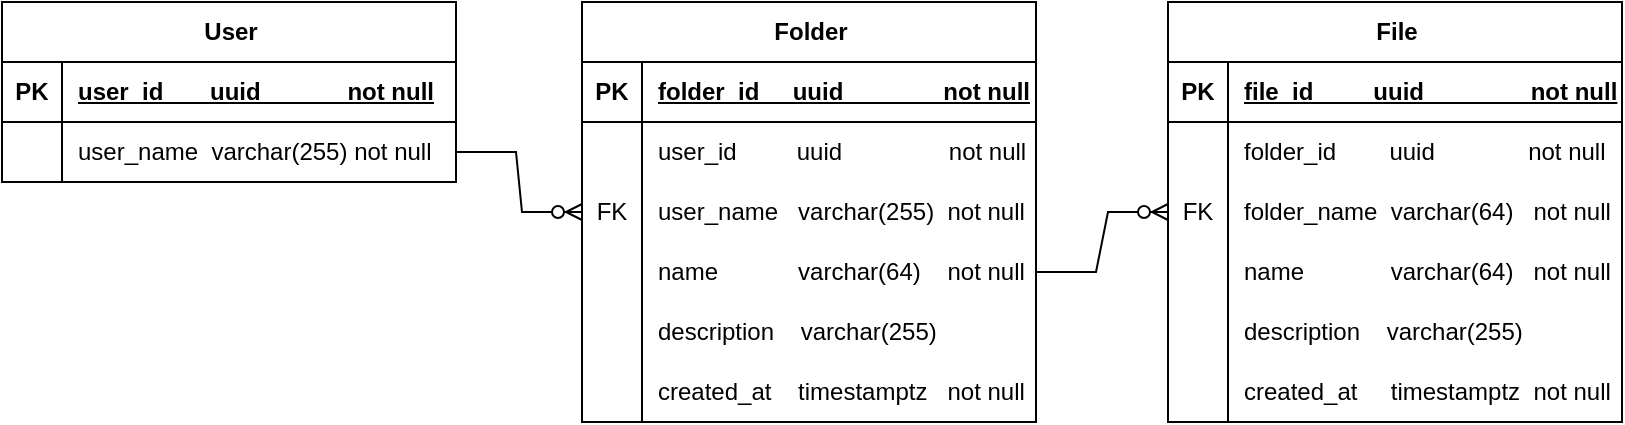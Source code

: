<mxfile>
    <diagram name="第 1 页" id="-aY_tYfyFnsMvgZZsw-B">
        <mxGraphModel dx="1129" dy="520" grid="1" gridSize="10" guides="1" tooltips="1" connect="1" arrows="1" fold="1" page="1" pageScale="1" pageWidth="850" pageHeight="1100" math="0" shadow="0">
            <root>
                <mxCell id="0"/>
                <mxCell id="1" parent="0"/>
                <mxCell id="qYd_ZiP-QyzaHjI4jwwQ-1" value="User" style="shape=table;startSize=30;container=1;collapsible=1;childLayout=tableLayout;fixedRows=1;rowLines=0;fontStyle=1;align=center;resizeLast=1;html=1;" parent="1" vertex="1">
                    <mxGeometry x="20" y="40" width="227" height="90" as="geometry"/>
                </mxCell>
                <mxCell id="qYd_ZiP-QyzaHjI4jwwQ-2" value="" style="shape=tableRow;horizontal=0;startSize=0;swimlaneHead=0;swimlaneBody=0;fillColor=none;collapsible=0;dropTarget=0;points=[[0,0.5],[1,0.5]];portConstraint=eastwest;top=0;left=0;right=0;bottom=1;" parent="qYd_ZiP-QyzaHjI4jwwQ-1" vertex="1">
                    <mxGeometry y="30" width="227" height="30" as="geometry"/>
                </mxCell>
                <mxCell id="qYd_ZiP-QyzaHjI4jwwQ-3" value="PK" style="shape=partialRectangle;connectable=0;fillColor=none;top=0;left=0;bottom=0;right=0;fontStyle=1;overflow=hidden;whiteSpace=wrap;html=1;" parent="qYd_ZiP-QyzaHjI4jwwQ-2" vertex="1">
                    <mxGeometry width="30" height="30" as="geometry">
                        <mxRectangle width="30" height="30" as="alternateBounds"/>
                    </mxGeometry>
                </mxCell>
                <mxCell id="qYd_ZiP-QyzaHjI4jwwQ-4" value="user_id&amp;nbsp; &amp;nbsp; &amp;nbsp; &amp;nbsp;uuid&amp;nbsp; &amp;nbsp; &amp;nbsp; &amp;nbsp; &amp;nbsp; &amp;nbsp; &amp;nbsp;not null" style="shape=partialRectangle;connectable=0;fillColor=none;top=0;left=0;bottom=0;right=0;align=left;spacingLeft=6;fontStyle=5;overflow=hidden;whiteSpace=wrap;html=1;" parent="qYd_ZiP-QyzaHjI4jwwQ-2" vertex="1">
                    <mxGeometry x="30" width="197" height="30" as="geometry">
                        <mxRectangle width="197" height="30" as="alternateBounds"/>
                    </mxGeometry>
                </mxCell>
                <mxCell id="qYd_ZiP-QyzaHjI4jwwQ-5" value="" style="shape=tableRow;horizontal=0;startSize=0;swimlaneHead=0;swimlaneBody=0;fillColor=none;collapsible=0;dropTarget=0;points=[[0,0.5],[1,0.5]];portConstraint=eastwest;top=0;left=0;right=0;bottom=0;" parent="qYd_ZiP-QyzaHjI4jwwQ-1" vertex="1">
                    <mxGeometry y="60" width="227" height="30" as="geometry"/>
                </mxCell>
                <mxCell id="qYd_ZiP-QyzaHjI4jwwQ-6" value="" style="shape=partialRectangle;connectable=0;fillColor=none;top=0;left=0;bottom=0;right=0;editable=1;overflow=hidden;whiteSpace=wrap;html=1;" parent="qYd_ZiP-QyzaHjI4jwwQ-5" vertex="1">
                    <mxGeometry width="30" height="30" as="geometry">
                        <mxRectangle width="30" height="30" as="alternateBounds"/>
                    </mxGeometry>
                </mxCell>
                <mxCell id="qYd_ZiP-QyzaHjI4jwwQ-7" value="user_name&amp;nbsp; varchar(255) not null" style="shape=partialRectangle;connectable=0;fillColor=none;top=0;left=0;bottom=0;right=0;align=left;spacingLeft=6;overflow=hidden;whiteSpace=wrap;html=1;" parent="qYd_ZiP-QyzaHjI4jwwQ-5" vertex="1">
                    <mxGeometry x="30" width="197" height="30" as="geometry">
                        <mxRectangle width="197" height="30" as="alternateBounds"/>
                    </mxGeometry>
                </mxCell>
                <mxCell id="qYd_ZiP-QyzaHjI4jwwQ-14" value="Folder" style="shape=table;startSize=30;container=1;collapsible=1;childLayout=tableLayout;fixedRows=1;rowLines=0;fontStyle=1;align=center;resizeLast=1;html=1;" parent="1" vertex="1">
                    <mxGeometry x="310" y="40" width="227" height="210" as="geometry"/>
                </mxCell>
                <mxCell id="qYd_ZiP-QyzaHjI4jwwQ-15" value="" style="shape=tableRow;horizontal=0;startSize=0;swimlaneHead=0;swimlaneBody=0;fillColor=none;collapsible=0;dropTarget=0;points=[[0,0.5],[1,0.5]];portConstraint=eastwest;top=0;left=0;right=0;bottom=1;" parent="qYd_ZiP-QyzaHjI4jwwQ-14" vertex="1">
                    <mxGeometry y="30" width="227" height="30" as="geometry"/>
                </mxCell>
                <mxCell id="qYd_ZiP-QyzaHjI4jwwQ-16" value="PK" style="shape=partialRectangle;connectable=0;fillColor=none;top=0;left=0;bottom=0;right=0;fontStyle=1;overflow=hidden;whiteSpace=wrap;html=1;" parent="qYd_ZiP-QyzaHjI4jwwQ-15" vertex="1">
                    <mxGeometry width="30" height="30" as="geometry">
                        <mxRectangle width="30" height="30" as="alternateBounds"/>
                    </mxGeometry>
                </mxCell>
                <mxCell id="qYd_ZiP-QyzaHjI4jwwQ-17" value="folder_id&amp;nbsp; &amp;nbsp; &amp;nbsp;uuid&amp;nbsp; &amp;nbsp; &amp;nbsp; &amp;nbsp; &amp;nbsp; &amp;nbsp; &amp;nbsp; &amp;nbsp;not null" style="shape=partialRectangle;connectable=0;fillColor=none;top=0;left=0;bottom=0;right=0;align=left;spacingLeft=6;fontStyle=5;overflow=hidden;whiteSpace=wrap;html=1;" parent="qYd_ZiP-QyzaHjI4jwwQ-15" vertex="1">
                    <mxGeometry x="30" width="197" height="30" as="geometry">
                        <mxRectangle width="197" height="30" as="alternateBounds"/>
                    </mxGeometry>
                </mxCell>
                <mxCell id="qYd_ZiP-QyzaHjI4jwwQ-50" style="shape=tableRow;horizontal=0;startSize=0;swimlaneHead=0;swimlaneBody=0;fillColor=none;collapsible=0;dropTarget=0;points=[[0,0.5],[1,0.5]];portConstraint=eastwest;top=0;left=0;right=0;bottom=0;" parent="qYd_ZiP-QyzaHjI4jwwQ-14" vertex="1">
                    <mxGeometry y="60" width="227" height="30" as="geometry"/>
                </mxCell>
                <mxCell id="qYd_ZiP-QyzaHjI4jwwQ-51" value="" style="shape=partialRectangle;connectable=0;fillColor=none;top=0;left=0;bottom=0;right=0;editable=1;overflow=hidden;whiteSpace=wrap;html=1;" parent="qYd_ZiP-QyzaHjI4jwwQ-50" vertex="1">
                    <mxGeometry width="30" height="30" as="geometry">
                        <mxRectangle width="30" height="30" as="alternateBounds"/>
                    </mxGeometry>
                </mxCell>
                <mxCell id="qYd_ZiP-QyzaHjI4jwwQ-52" value="user_id&amp;nbsp; &amp;nbsp; &amp;nbsp; &amp;nbsp; &amp;nbsp;uuid&amp;nbsp; &amp;nbsp; &amp;nbsp; &amp;nbsp; &amp;nbsp; &amp;nbsp; &amp;nbsp; &amp;nbsp; not null" style="shape=partialRectangle;connectable=0;fillColor=none;top=0;left=0;bottom=0;right=0;align=left;spacingLeft=6;overflow=hidden;whiteSpace=wrap;html=1;" parent="qYd_ZiP-QyzaHjI4jwwQ-50" vertex="1">
                    <mxGeometry x="30" width="197" height="30" as="geometry">
                        <mxRectangle width="197" height="30" as="alternateBounds"/>
                    </mxGeometry>
                </mxCell>
                <mxCell id="2" style="shape=tableRow;horizontal=0;startSize=0;swimlaneHead=0;swimlaneBody=0;fillColor=none;collapsible=0;dropTarget=0;points=[[0,0.5],[1,0.5]];portConstraint=eastwest;top=0;left=0;right=0;bottom=0;" vertex="1" parent="qYd_ZiP-QyzaHjI4jwwQ-14">
                    <mxGeometry y="90" width="227" height="30" as="geometry"/>
                </mxCell>
                <mxCell id="3" value="FK" style="shape=partialRectangle;connectable=0;fillColor=none;top=0;left=0;bottom=0;right=0;editable=1;overflow=hidden;whiteSpace=wrap;html=1;" vertex="1" parent="2">
                    <mxGeometry width="30" height="30" as="geometry">
                        <mxRectangle width="30" height="30" as="alternateBounds"/>
                    </mxGeometry>
                </mxCell>
                <mxCell id="4" value="user_name&amp;nbsp; &amp;nbsp;varchar(255)&amp;nbsp; not null" style="shape=partialRectangle;connectable=0;fillColor=none;top=0;left=0;bottom=0;right=0;align=left;spacingLeft=6;overflow=hidden;whiteSpace=wrap;html=1;" vertex="1" parent="2">
                    <mxGeometry x="30" width="197" height="30" as="geometry">
                        <mxRectangle width="197" height="30" as="alternateBounds"/>
                    </mxGeometry>
                </mxCell>
                <mxCell id="qYd_ZiP-QyzaHjI4jwwQ-18" value="" style="shape=tableRow;horizontal=0;startSize=0;swimlaneHead=0;swimlaneBody=0;fillColor=none;collapsible=0;dropTarget=0;points=[[0,0.5],[1,0.5]];portConstraint=eastwest;top=0;left=0;right=0;bottom=0;" parent="qYd_ZiP-QyzaHjI4jwwQ-14" vertex="1">
                    <mxGeometry y="120" width="227" height="30" as="geometry"/>
                </mxCell>
                <mxCell id="qYd_ZiP-QyzaHjI4jwwQ-19" value="" style="shape=partialRectangle;connectable=0;fillColor=none;top=0;left=0;bottom=0;right=0;editable=1;overflow=hidden;whiteSpace=wrap;html=1;" parent="qYd_ZiP-QyzaHjI4jwwQ-18" vertex="1">
                    <mxGeometry width="30" height="30" as="geometry">
                        <mxRectangle width="30" height="30" as="alternateBounds"/>
                    </mxGeometry>
                </mxCell>
                <mxCell id="qYd_ZiP-QyzaHjI4jwwQ-20" value="name&amp;nbsp; &amp;nbsp; &amp;nbsp; &amp;nbsp; &amp;nbsp; &amp;nbsp; varchar(64)&amp;nbsp; &amp;nbsp; not null" style="shape=partialRectangle;connectable=0;fillColor=none;top=0;left=0;bottom=0;right=0;align=left;spacingLeft=6;overflow=hidden;whiteSpace=wrap;html=1;" parent="qYd_ZiP-QyzaHjI4jwwQ-18" vertex="1">
                    <mxGeometry x="30" width="197" height="30" as="geometry">
                        <mxRectangle width="197" height="30" as="alternateBounds"/>
                    </mxGeometry>
                </mxCell>
                <mxCell id="qYd_ZiP-QyzaHjI4jwwQ-21" value="" style="shape=tableRow;horizontal=0;startSize=0;swimlaneHead=0;swimlaneBody=0;fillColor=none;collapsible=0;dropTarget=0;points=[[0,0.5],[1,0.5]];portConstraint=eastwest;top=0;left=0;right=0;bottom=0;" parent="qYd_ZiP-QyzaHjI4jwwQ-14" vertex="1">
                    <mxGeometry y="150" width="227" height="30" as="geometry"/>
                </mxCell>
                <mxCell id="qYd_ZiP-QyzaHjI4jwwQ-22" value="" style="shape=partialRectangle;connectable=0;fillColor=none;top=0;left=0;bottom=0;right=0;editable=1;overflow=hidden;whiteSpace=wrap;html=1;" parent="qYd_ZiP-QyzaHjI4jwwQ-21" vertex="1">
                    <mxGeometry width="30" height="30" as="geometry">
                        <mxRectangle width="30" height="30" as="alternateBounds"/>
                    </mxGeometry>
                </mxCell>
                <mxCell id="qYd_ZiP-QyzaHjI4jwwQ-23" value="description&amp;nbsp; &amp;nbsp; varchar(255)" style="shape=partialRectangle;connectable=0;fillColor=none;top=0;left=0;bottom=0;right=0;align=left;spacingLeft=6;overflow=hidden;whiteSpace=wrap;html=1;" parent="qYd_ZiP-QyzaHjI4jwwQ-21" vertex="1">
                    <mxGeometry x="30" width="197" height="30" as="geometry">
                        <mxRectangle width="197" height="30" as="alternateBounds"/>
                    </mxGeometry>
                </mxCell>
                <mxCell id="qYd_ZiP-QyzaHjI4jwwQ-24" value="" style="shape=tableRow;horizontal=0;startSize=0;swimlaneHead=0;swimlaneBody=0;fillColor=none;collapsible=0;dropTarget=0;points=[[0,0.5],[1,0.5]];portConstraint=eastwest;top=0;left=0;right=0;bottom=0;" parent="qYd_ZiP-QyzaHjI4jwwQ-14" vertex="1">
                    <mxGeometry y="180" width="227" height="30" as="geometry"/>
                </mxCell>
                <mxCell id="qYd_ZiP-QyzaHjI4jwwQ-25" value="" style="shape=partialRectangle;connectable=0;fillColor=none;top=0;left=0;bottom=0;right=0;editable=1;overflow=hidden;whiteSpace=wrap;html=1;" parent="qYd_ZiP-QyzaHjI4jwwQ-24" vertex="1">
                    <mxGeometry width="30" height="30" as="geometry">
                        <mxRectangle width="30" height="30" as="alternateBounds"/>
                    </mxGeometry>
                </mxCell>
                <mxCell id="qYd_ZiP-QyzaHjI4jwwQ-26" value="created_at&amp;nbsp; &amp;nbsp; timestamptz&amp;nbsp; &amp;nbsp;not null" style="shape=partialRectangle;connectable=0;fillColor=none;top=0;left=0;bottom=0;right=0;align=left;spacingLeft=6;overflow=hidden;whiteSpace=wrap;html=1;" parent="qYd_ZiP-QyzaHjI4jwwQ-24" vertex="1">
                    <mxGeometry x="30" width="197" height="30" as="geometry">
                        <mxRectangle width="197" height="30" as="alternateBounds"/>
                    </mxGeometry>
                </mxCell>
                <mxCell id="qYd_ZiP-QyzaHjI4jwwQ-27" value="File" style="shape=table;startSize=30;container=1;collapsible=1;childLayout=tableLayout;fixedRows=1;rowLines=0;fontStyle=1;align=center;resizeLast=1;html=1;" parent="1" vertex="1">
                    <mxGeometry x="603" y="40" width="227" height="210" as="geometry"/>
                </mxCell>
                <mxCell id="qYd_ZiP-QyzaHjI4jwwQ-28" value="" style="shape=tableRow;horizontal=0;startSize=0;swimlaneHead=0;swimlaneBody=0;fillColor=none;collapsible=0;dropTarget=0;points=[[0,0.5],[1,0.5]];portConstraint=eastwest;top=0;left=0;right=0;bottom=1;" parent="qYd_ZiP-QyzaHjI4jwwQ-27" vertex="1">
                    <mxGeometry y="30" width="227" height="30" as="geometry"/>
                </mxCell>
                <mxCell id="qYd_ZiP-QyzaHjI4jwwQ-29" value="PK" style="shape=partialRectangle;connectable=0;fillColor=none;top=0;left=0;bottom=0;right=0;fontStyle=1;overflow=hidden;whiteSpace=wrap;html=1;" parent="qYd_ZiP-QyzaHjI4jwwQ-28" vertex="1">
                    <mxGeometry width="30" height="30" as="geometry">
                        <mxRectangle width="30" height="30" as="alternateBounds"/>
                    </mxGeometry>
                </mxCell>
                <mxCell id="qYd_ZiP-QyzaHjI4jwwQ-30" value="file_id&amp;nbsp; &amp;nbsp; &amp;nbsp; &amp;nbsp; &amp;nbsp;uuid&amp;nbsp; &amp;nbsp; &amp;nbsp; &amp;nbsp; &amp;nbsp; &amp;nbsp; &amp;nbsp; &amp;nbsp; not null" style="shape=partialRectangle;connectable=0;fillColor=none;top=0;left=0;bottom=0;right=0;align=left;spacingLeft=6;fontStyle=5;overflow=hidden;whiteSpace=wrap;html=1;" parent="qYd_ZiP-QyzaHjI4jwwQ-28" vertex="1">
                    <mxGeometry x="30" width="197" height="30" as="geometry">
                        <mxRectangle width="197" height="30" as="alternateBounds"/>
                    </mxGeometry>
                </mxCell>
                <mxCell id="qYd_ZiP-QyzaHjI4jwwQ-55" style="shape=tableRow;horizontal=0;startSize=0;swimlaneHead=0;swimlaneBody=0;fillColor=none;collapsible=0;dropTarget=0;points=[[0,0.5],[1,0.5]];portConstraint=eastwest;top=0;left=0;right=0;bottom=0;" parent="qYd_ZiP-QyzaHjI4jwwQ-27" vertex="1">
                    <mxGeometry y="60" width="227" height="30" as="geometry"/>
                </mxCell>
                <mxCell id="qYd_ZiP-QyzaHjI4jwwQ-56" value="" style="shape=partialRectangle;connectable=0;fillColor=none;top=0;left=0;bottom=0;right=0;editable=1;overflow=hidden;whiteSpace=wrap;html=1;" parent="qYd_ZiP-QyzaHjI4jwwQ-55" vertex="1">
                    <mxGeometry width="30" height="30" as="geometry">
                        <mxRectangle width="30" height="30" as="alternateBounds"/>
                    </mxGeometry>
                </mxCell>
                <mxCell id="qYd_ZiP-QyzaHjI4jwwQ-57" value="folder_id&amp;nbsp; &amp;nbsp; &amp;nbsp; &amp;nbsp; uuid&amp;nbsp; &amp;nbsp; &amp;nbsp; &amp;nbsp; &amp;nbsp; &amp;nbsp; &amp;nbsp; not null" style="shape=partialRectangle;connectable=0;fillColor=none;top=0;left=0;bottom=0;right=0;align=left;spacingLeft=6;overflow=hidden;whiteSpace=wrap;html=1;" parent="qYd_ZiP-QyzaHjI4jwwQ-55" vertex="1">
                    <mxGeometry x="30" width="197" height="30" as="geometry">
                        <mxRectangle width="197" height="30" as="alternateBounds"/>
                    </mxGeometry>
                </mxCell>
                <mxCell id="5" style="shape=tableRow;horizontal=0;startSize=0;swimlaneHead=0;swimlaneBody=0;fillColor=none;collapsible=0;dropTarget=0;points=[[0,0.5],[1,0.5]];portConstraint=eastwest;top=0;left=0;right=0;bottom=0;" vertex="1" parent="qYd_ZiP-QyzaHjI4jwwQ-27">
                    <mxGeometry y="90" width="227" height="30" as="geometry"/>
                </mxCell>
                <mxCell id="6" value="FK" style="shape=partialRectangle;connectable=0;fillColor=none;top=0;left=0;bottom=0;right=0;editable=1;overflow=hidden;whiteSpace=wrap;html=1;" vertex="1" parent="5">
                    <mxGeometry width="30" height="30" as="geometry">
                        <mxRectangle width="30" height="30" as="alternateBounds"/>
                    </mxGeometry>
                </mxCell>
                <mxCell id="7" value="folder_name&amp;nbsp; varchar(64)&amp;nbsp; &amp;nbsp;not null" style="shape=partialRectangle;connectable=0;fillColor=none;top=0;left=0;bottom=0;right=0;align=left;spacingLeft=6;overflow=hidden;whiteSpace=wrap;html=1;" vertex="1" parent="5">
                    <mxGeometry x="30" width="197" height="30" as="geometry">
                        <mxRectangle width="197" height="30" as="alternateBounds"/>
                    </mxGeometry>
                </mxCell>
                <mxCell id="qYd_ZiP-QyzaHjI4jwwQ-31" value="" style="shape=tableRow;horizontal=0;startSize=0;swimlaneHead=0;swimlaneBody=0;fillColor=none;collapsible=0;dropTarget=0;points=[[0,0.5],[1,0.5]];portConstraint=eastwest;top=0;left=0;right=0;bottom=0;" parent="qYd_ZiP-QyzaHjI4jwwQ-27" vertex="1">
                    <mxGeometry y="120" width="227" height="30" as="geometry"/>
                </mxCell>
                <mxCell id="qYd_ZiP-QyzaHjI4jwwQ-32" value="" style="shape=partialRectangle;connectable=0;fillColor=none;top=0;left=0;bottom=0;right=0;editable=1;overflow=hidden;whiteSpace=wrap;html=1;" parent="qYd_ZiP-QyzaHjI4jwwQ-31" vertex="1">
                    <mxGeometry width="30" height="30" as="geometry">
                        <mxRectangle width="30" height="30" as="alternateBounds"/>
                    </mxGeometry>
                </mxCell>
                <mxCell id="qYd_ZiP-QyzaHjI4jwwQ-33" value="name&amp;nbsp; &amp;nbsp; &amp;nbsp; &amp;nbsp; &amp;nbsp; &amp;nbsp; &amp;nbsp;varchar(64)&amp;nbsp; &amp;nbsp;not null" style="shape=partialRectangle;connectable=0;fillColor=none;top=0;left=0;bottom=0;right=0;align=left;spacingLeft=6;overflow=hidden;whiteSpace=wrap;html=1;" parent="qYd_ZiP-QyzaHjI4jwwQ-31" vertex="1">
                    <mxGeometry x="30" width="197" height="30" as="geometry">
                        <mxRectangle width="197" height="30" as="alternateBounds"/>
                    </mxGeometry>
                </mxCell>
                <mxCell id="qYd_ZiP-QyzaHjI4jwwQ-34" value="" style="shape=tableRow;horizontal=0;startSize=0;swimlaneHead=0;swimlaneBody=0;fillColor=none;collapsible=0;dropTarget=0;points=[[0,0.5],[1,0.5]];portConstraint=eastwest;top=0;left=0;right=0;bottom=0;" parent="qYd_ZiP-QyzaHjI4jwwQ-27" vertex="1">
                    <mxGeometry y="150" width="227" height="30" as="geometry"/>
                </mxCell>
                <mxCell id="qYd_ZiP-QyzaHjI4jwwQ-35" value="" style="shape=partialRectangle;connectable=0;fillColor=none;top=0;left=0;bottom=0;right=0;editable=1;overflow=hidden;whiteSpace=wrap;html=1;" parent="qYd_ZiP-QyzaHjI4jwwQ-34" vertex="1">
                    <mxGeometry width="30" height="30" as="geometry">
                        <mxRectangle width="30" height="30" as="alternateBounds"/>
                    </mxGeometry>
                </mxCell>
                <mxCell id="qYd_ZiP-QyzaHjI4jwwQ-36" value="description&amp;nbsp; &amp;nbsp; varchar(255)" style="shape=partialRectangle;connectable=0;fillColor=none;top=0;left=0;bottom=0;right=0;align=left;spacingLeft=6;overflow=hidden;whiteSpace=wrap;html=1;" parent="qYd_ZiP-QyzaHjI4jwwQ-34" vertex="1">
                    <mxGeometry x="30" width="197" height="30" as="geometry">
                        <mxRectangle width="197" height="30" as="alternateBounds"/>
                    </mxGeometry>
                </mxCell>
                <mxCell id="qYd_ZiP-QyzaHjI4jwwQ-37" value="" style="shape=tableRow;horizontal=0;startSize=0;swimlaneHead=0;swimlaneBody=0;fillColor=none;collapsible=0;dropTarget=0;points=[[0,0.5],[1,0.5]];portConstraint=eastwest;top=0;left=0;right=0;bottom=0;" parent="qYd_ZiP-QyzaHjI4jwwQ-27" vertex="1">
                    <mxGeometry y="180" width="227" height="30" as="geometry"/>
                </mxCell>
                <mxCell id="qYd_ZiP-QyzaHjI4jwwQ-38" value="" style="shape=partialRectangle;connectable=0;fillColor=none;top=0;left=0;bottom=0;right=0;editable=1;overflow=hidden;whiteSpace=wrap;html=1;" parent="qYd_ZiP-QyzaHjI4jwwQ-37" vertex="1">
                    <mxGeometry width="30" height="30" as="geometry">
                        <mxRectangle width="30" height="30" as="alternateBounds"/>
                    </mxGeometry>
                </mxCell>
                <mxCell id="qYd_ZiP-QyzaHjI4jwwQ-39" value="created_at&amp;nbsp; &amp;nbsp; &amp;nbsp;timestamptz&amp;nbsp; not null" style="shape=partialRectangle;connectable=0;fillColor=none;top=0;left=0;bottom=0;right=0;align=left;spacingLeft=6;overflow=hidden;whiteSpace=wrap;html=1;" parent="qYd_ZiP-QyzaHjI4jwwQ-37" vertex="1">
                    <mxGeometry x="30" width="197" height="30" as="geometry">
                        <mxRectangle width="197" height="30" as="alternateBounds"/>
                    </mxGeometry>
                </mxCell>
                <mxCell id="qYd_ZiP-QyzaHjI4jwwQ-54" value="" style="edgeStyle=entityRelationEdgeStyle;fontSize=12;html=1;endArrow=ERzeroToMany;endFill=1;rounded=0;entryX=0;entryY=0.5;entryDx=0;entryDy=0;" parent="1" source="qYd_ZiP-QyzaHjI4jwwQ-5" target="2" edge="1">
                    <mxGeometry width="100" height="100" relative="1" as="geometry">
                        <mxPoint x="237" y="270" as="sourcePoint"/>
                        <mxPoint x="337" y="170" as="targetPoint"/>
                    </mxGeometry>
                </mxCell>
                <mxCell id="qYd_ZiP-QyzaHjI4jwwQ-59" value="" style="edgeStyle=entityRelationEdgeStyle;fontSize=12;html=1;endArrow=ERzeroToMany;endFill=1;rounded=0;entryX=0;entryY=0.5;entryDx=0;entryDy=0;" parent="1" source="qYd_ZiP-QyzaHjI4jwwQ-18" target="5" edge="1">
                    <mxGeometry width="100" height="100" relative="1" as="geometry">
                        <mxPoint x="640" y="290" as="sourcePoint"/>
                        <mxPoint x="600" y="140" as="targetPoint"/>
                        <Array as="points">
                            <mxPoint x="570" y="230"/>
                            <mxPoint x="390" y="210"/>
                            <mxPoint x="340" y="290"/>
                            <mxPoint x="600" y="250"/>
                        </Array>
                    </mxGeometry>
                </mxCell>
            </root>
        </mxGraphModel>
    </diagram>
</mxfile>